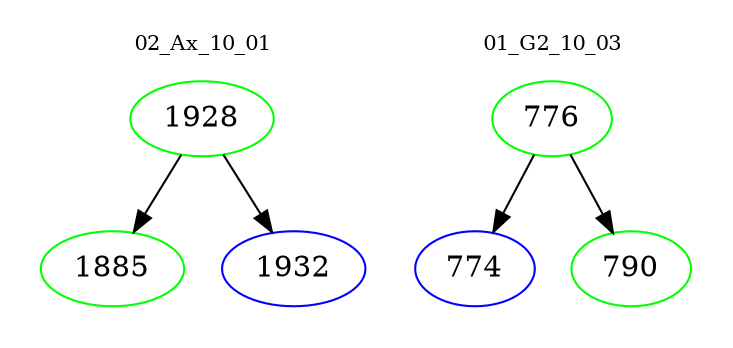 digraph{
subgraph cluster_0 {
color = white
label = "02_Ax_10_01";
fontsize=10;
T0_1928 [label="1928", color="green"]
T0_1928 -> T0_1885 [color="black"]
T0_1885 [label="1885", color="green"]
T0_1928 -> T0_1932 [color="black"]
T0_1932 [label="1932", color="blue"]
}
subgraph cluster_1 {
color = white
label = "01_G2_10_03";
fontsize=10;
T1_776 [label="776", color="green"]
T1_776 -> T1_774 [color="black"]
T1_774 [label="774", color="blue"]
T1_776 -> T1_790 [color="black"]
T1_790 [label="790", color="green"]
}
}
